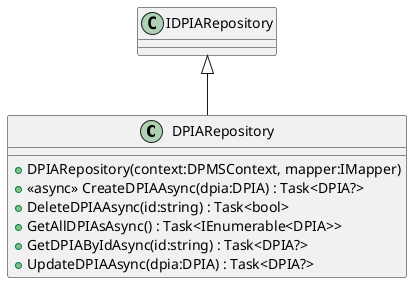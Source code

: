 @startuml
class DPIARepository {
    + DPIARepository(context:DPMSContext, mapper:IMapper)
    + <<async>> CreateDPIAAsync(dpia:DPIA) : Task<DPIA?>
    + DeleteDPIAAsync(id:string) : Task<bool>
    + GetAllDPIAsAsync() : Task<IEnumerable<DPIA>>
    + GetDPIAByIdAsync(id:string) : Task<DPIA?>
    + UpdateDPIAAsync(dpia:DPIA) : Task<DPIA?>
}
IDPIARepository <|-- DPIARepository
@enduml
